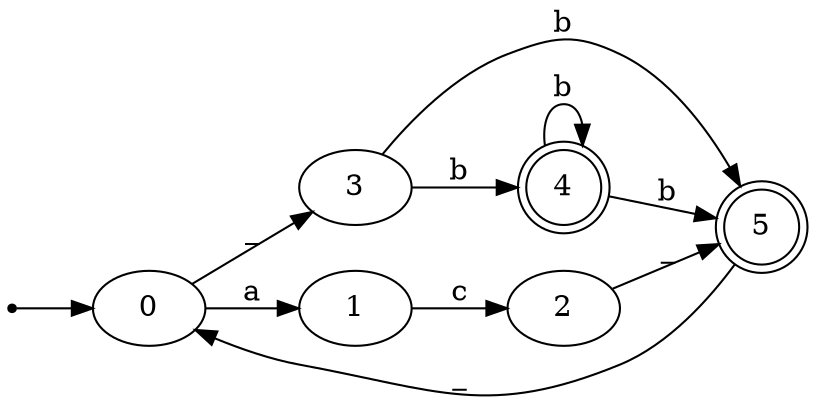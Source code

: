 digraph{
rankdir=LR;
inic[shape=point];
inic->0;
0->3 [label="_"];
0->1 [label="a"];
1->2 [label="c"];
2->5 [label="_"];
3->4 [label="b"];
3->5 [label="b"];
4->4 [label="b"];
4->5 [label="b"];
5->0 [label="_"];
5[shape=doublecircle];
4[shape=doublecircle];
}